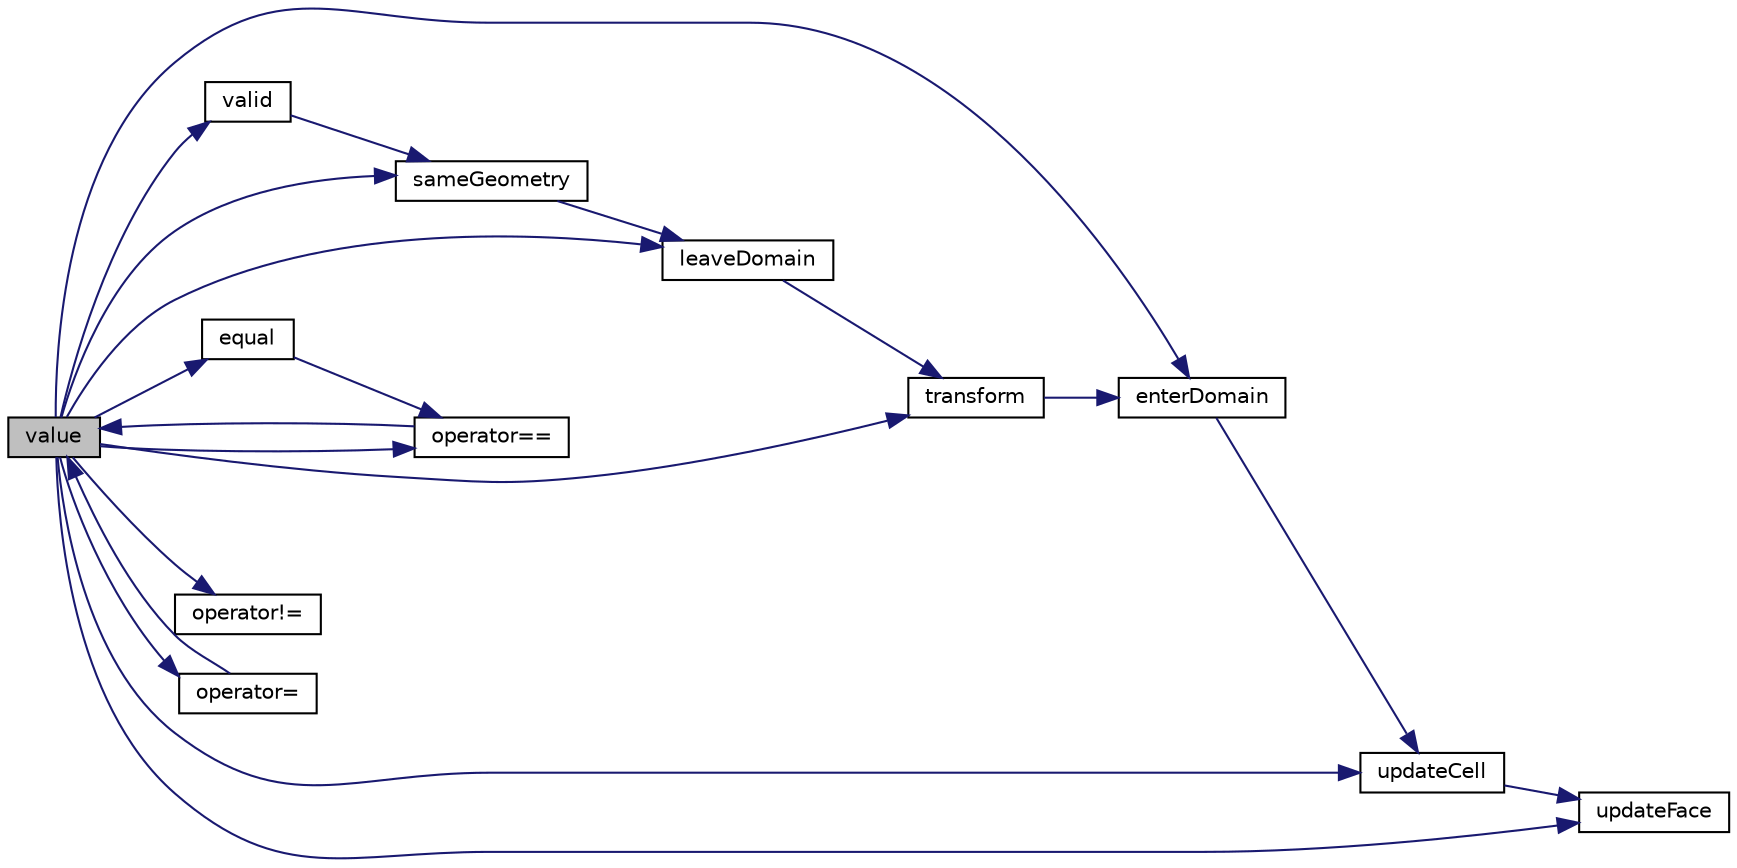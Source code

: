digraph "value"
{
  bgcolor="transparent";
  edge [fontname="Helvetica",fontsize="10",labelfontname="Helvetica",labelfontsize="10"];
  node [fontname="Helvetica",fontsize="10",shape=record];
  rankdir="LR";
  Node4 [label="value",height=0.2,width=0.4,color="black", fillcolor="grey75", style="filled", fontcolor="black"];
  Node4 -> Node5 [color="midnightblue",fontsize="10",style="solid",fontname="Helvetica"];
  Node5 [label="enterDomain",height=0.2,width=0.4,color="black",URL="$a23333.html#a30e56f2d774aeb55f5bab9973ba1c96c",tooltip="Reverse of leaveDomain. "];
  Node5 -> Node6 [color="midnightblue",fontsize="10",style="solid",fontname="Helvetica"];
  Node6 [label="updateCell",height=0.2,width=0.4,color="black",URL="$a23333.html#a56effa5720b589a9a8fc0fcb36d178bf",tooltip="Influence of neighbouring face. "];
  Node6 -> Node7 [color="midnightblue",fontsize="10",style="solid",fontname="Helvetica"];
  Node7 [label="updateFace",height=0.2,width=0.4,color="black",URL="$a23333.html#a49fb2aa019a5b3cda7ca6ae3eeaae5c0",tooltip="Influence of neighbouring cell. "];
  Node4 -> Node8 [color="midnightblue",fontsize="10",style="solid",fontname="Helvetica"];
  Node8 [label="equal",height=0.2,width=0.4,color="black",URL="$a23333.html#a9c318a376a7dc75b83b289121f2009db",tooltip="Same (like operator==) "];
  Node8 -> Node9 [color="midnightblue",fontsize="10",style="solid",fontname="Helvetica"];
  Node9 [label="operator==",height=0.2,width=0.4,color="black",URL="$a23333.html#a020fdc003f0dcddd1ef91c8c372a4216"];
  Node9 -> Node4 [color="midnightblue",fontsize="10",style="solid",fontname="Helvetica"];
  Node4 -> Node10 [color="midnightblue",fontsize="10",style="solid",fontname="Helvetica"];
  Node10 [label="leaveDomain",height=0.2,width=0.4,color="black",URL="$a23333.html#ad715df4ee5b3ac336b4c7ef6fc1c4970",tooltip="Convert any absolute coordinates into relative to. "];
  Node10 -> Node11 [color="midnightblue",fontsize="10",style="solid",fontname="Helvetica"];
  Node11 [label="transform",height=0.2,width=0.4,color="black",URL="$a23333.html#a1d0884150bd9803c4d28ebaecce97692",tooltip="Apply rotation matrix to any coordinates. "];
  Node11 -> Node5 [color="midnightblue",fontsize="10",style="solid",fontname="Helvetica"];
  Node4 -> Node12 [color="midnightblue",fontsize="10",style="solid",fontname="Helvetica"];
  Node12 [label="operator!=",height=0.2,width=0.4,color="black",URL="$a23333.html#a1d7fa4fa57eefbcd7331f52e82c636fe"];
  Node4 -> Node13 [color="midnightblue",fontsize="10",style="solid",fontname="Helvetica"];
  Node13 [label="operator=",height=0.2,width=0.4,color="black",URL="$a23333.html#a919fa152f34df0381ae7391dcdf58f1e"];
  Node13 -> Node4 [color="midnightblue",fontsize="10",style="solid",fontname="Helvetica"];
  Node4 -> Node9 [color="midnightblue",fontsize="10",style="solid",fontname="Helvetica"];
  Node4 -> Node14 [color="midnightblue",fontsize="10",style="solid",fontname="Helvetica"];
  Node14 [label="sameGeometry",height=0.2,width=0.4,color="black",URL="$a23333.html#a5c15bfcf8b4597c981ef923015f1f112",tooltip="Check for identical geometrical data. "];
  Node14 -> Node10 [color="midnightblue",fontsize="10",style="solid",fontname="Helvetica"];
  Node4 -> Node11 [color="midnightblue",fontsize="10",style="solid",fontname="Helvetica"];
  Node4 -> Node6 [color="midnightblue",fontsize="10",style="solid",fontname="Helvetica"];
  Node4 -> Node7 [color="midnightblue",fontsize="10",style="solid",fontname="Helvetica"];
  Node4 -> Node15 [color="midnightblue",fontsize="10",style="solid",fontname="Helvetica"];
  Node15 [label="valid",height=0.2,width=0.4,color="black",URL="$a23333.html#aa4ad85c1548bba1f67ef9566c82f7baa",tooltip="Check whether origin has been changed at all or. "];
  Node15 -> Node14 [color="midnightblue",fontsize="10",style="solid",fontname="Helvetica"];
}
